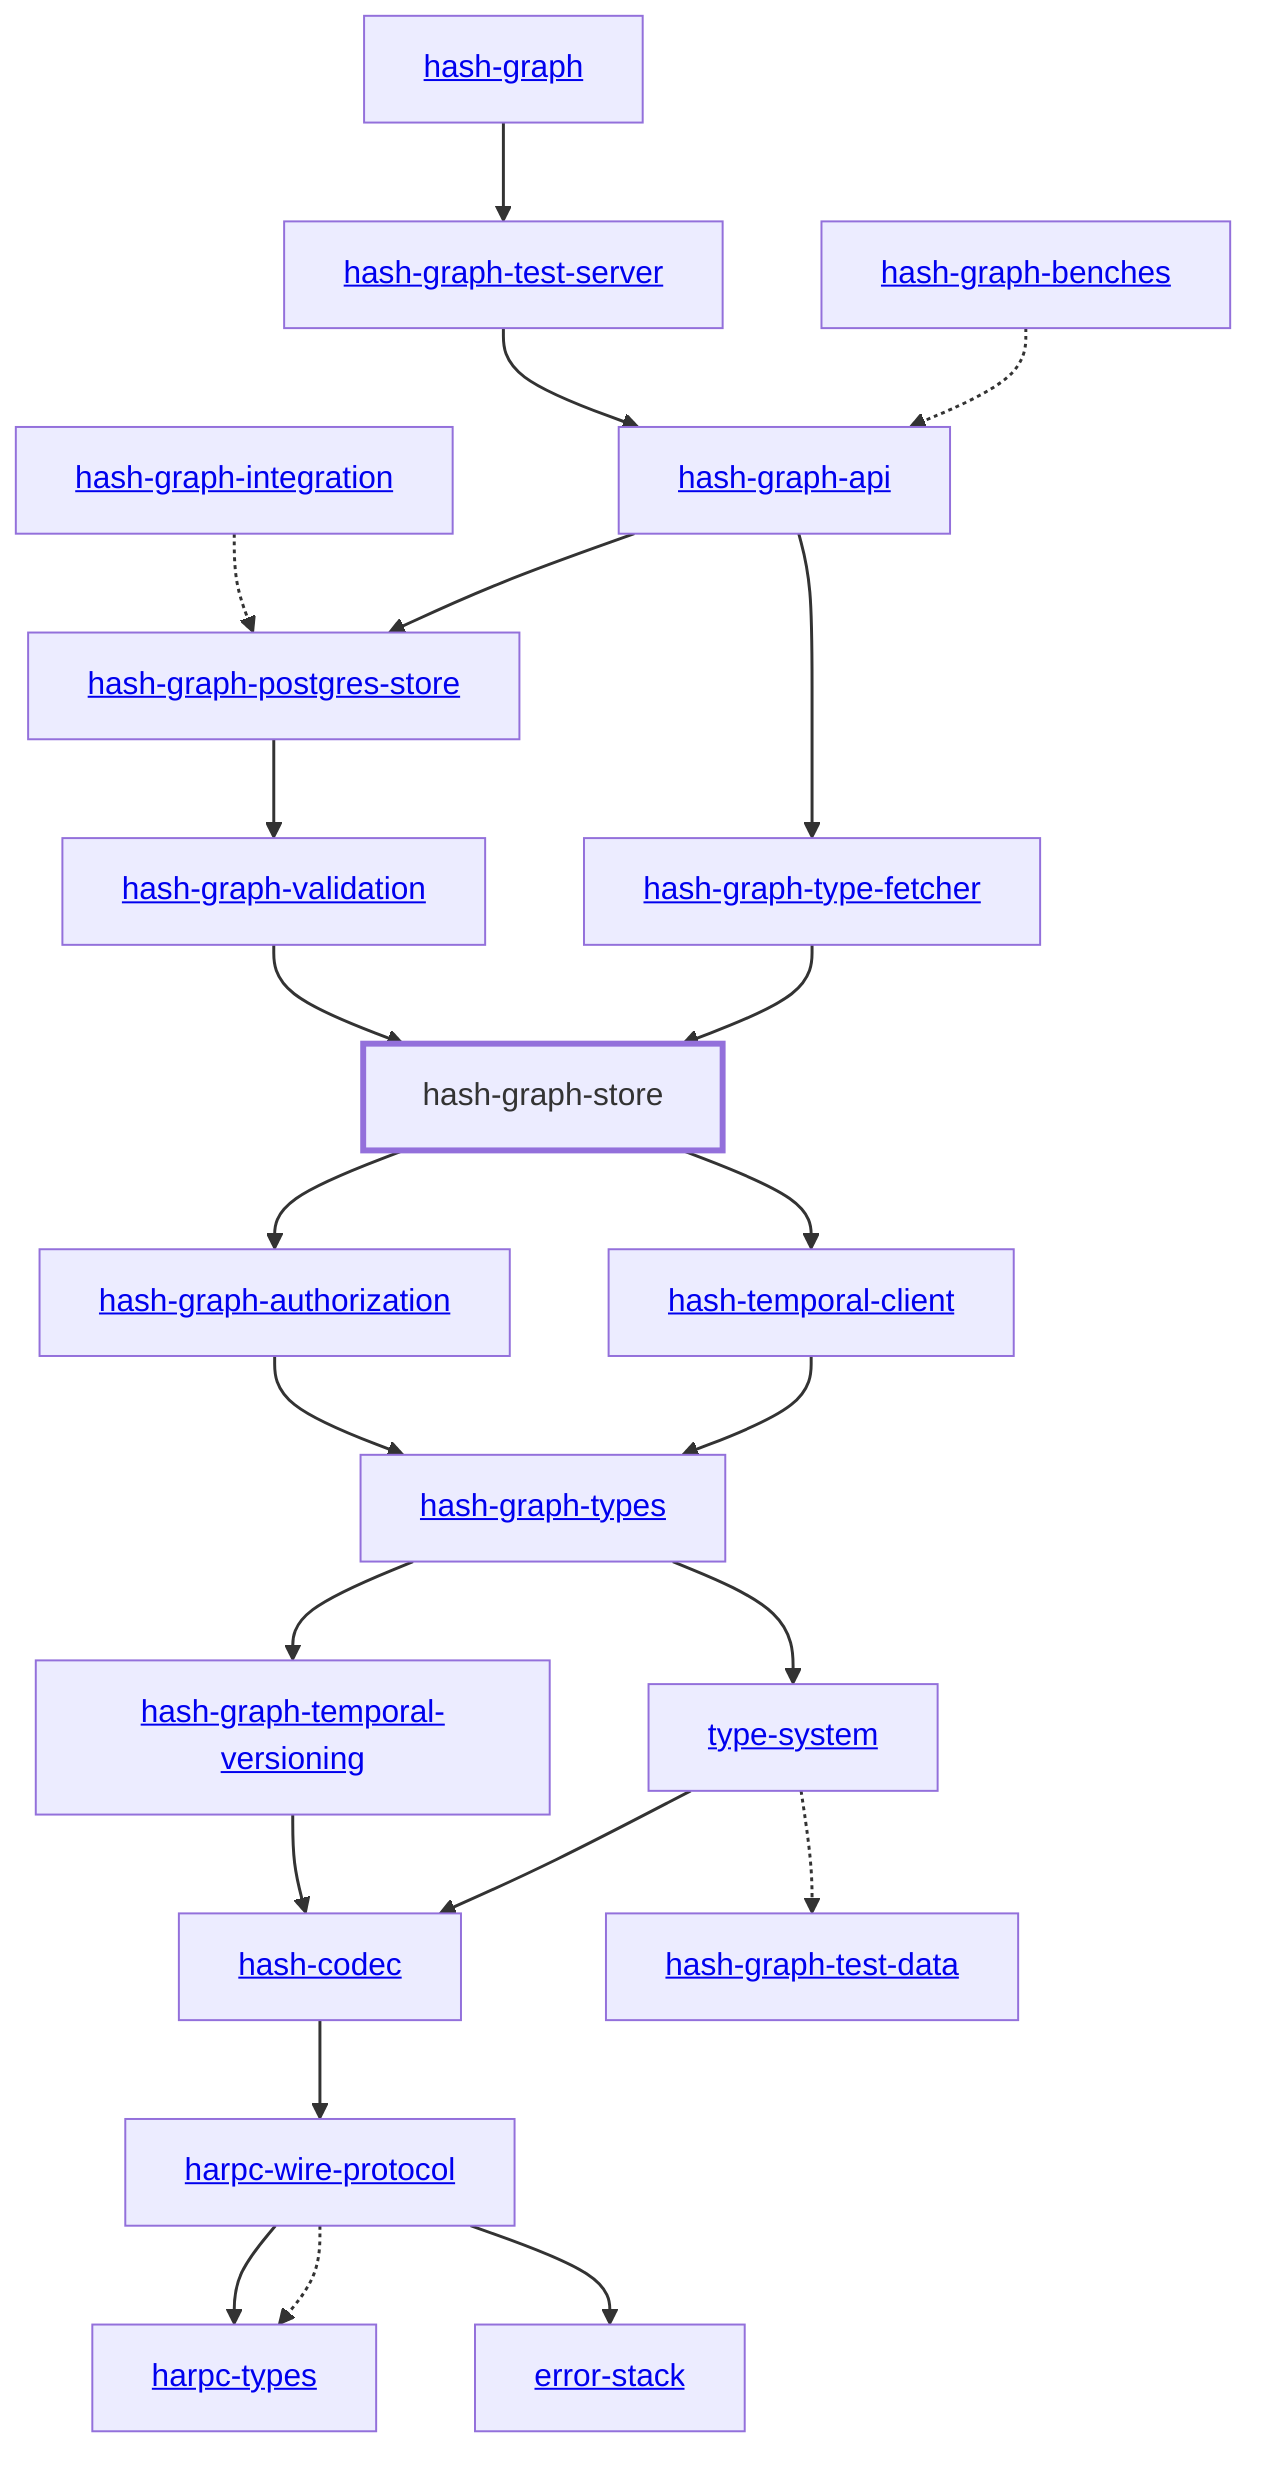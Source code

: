 graph TD
    %% Configure the diagram
    linkStyle default stroke-width:1.5px
    classDef default stroke-width:1px
    classDef root stroke-width:3px
    classDef dev stroke-width:1px
    classDef build stroke-width:1px
    %% Legend
    %% --> : Normal dependency
    %% -.-> : Dev dependency
    %% ---> : Build dependency
    0[hash-graph-store]
    class 0 root
    1[<a href="../type_system/index.html">type-system</a>]
    2[<a href="../hash_temporal_client/index.html">hash-temporal-client</a>]
    3[<a href="../hash_graph_types/index.html">hash-graph-types</a>]
    4[<a href="../hash_graph_temporal_versioning/index.html">hash-graph-temporal-versioning</a>]
    5[<a href="../hash_graph_authorization/index.html">hash-graph-authorization</a>]
    6[<a href="../hash_codec/index.html">hash-codec</a>]
    7[<a href="../error_stack/index.html">error-stack</a>]
    8[<a href="../hash_graph_test_data/index.html">hash-graph-test-data</a>]
    class 8 dev
    9[<a href="../harpc_types/index.html">harpc-types</a>]
    10[<a href="../harpc_wire_protocol/index.html">harpc-wire-protocol</a>]
    11[<a href="../hash_graph/index.html">hash-graph</a>]
    12[<a href="../hash_graph_api/index.html">hash-graph-api</a>]
    13[<a href="../hash_graph_benches/index.html">hash-graph-benches</a>]
    14[<a href="../hash_graph_integration/index.html">hash-graph-integration</a>]
    15[<a href="../hash_graph_postgres_store/index.html">hash-graph-postgres-store</a>]
    16[<a href="../hash_graph_test_server/index.html">hash-graph-test-server</a>]
    class 16 dev
    17[<a href="../hash_graph_type_fetcher/index.html">hash-graph-type-fetcher</a>]
    18[<a href="../hash_graph_validation/index.html">hash-graph-validation</a>]
    0 --> 2
    0 --> 5
    1 -.-> 8
    1 --> 6
    2 --> 3
    3 --> 1
    3 --> 4
    4 --> 6
    5 --> 3
    6 --> 10
    10 -.-> 9
    10 --> 9
    10 --> 7
    17 --> 0
    18 --> 0
    13 -.-> 12
    16 --> 12
    12 --> 15
    14 -.-> 15
    11 --> 16
    12 --> 17
    15 --> 18